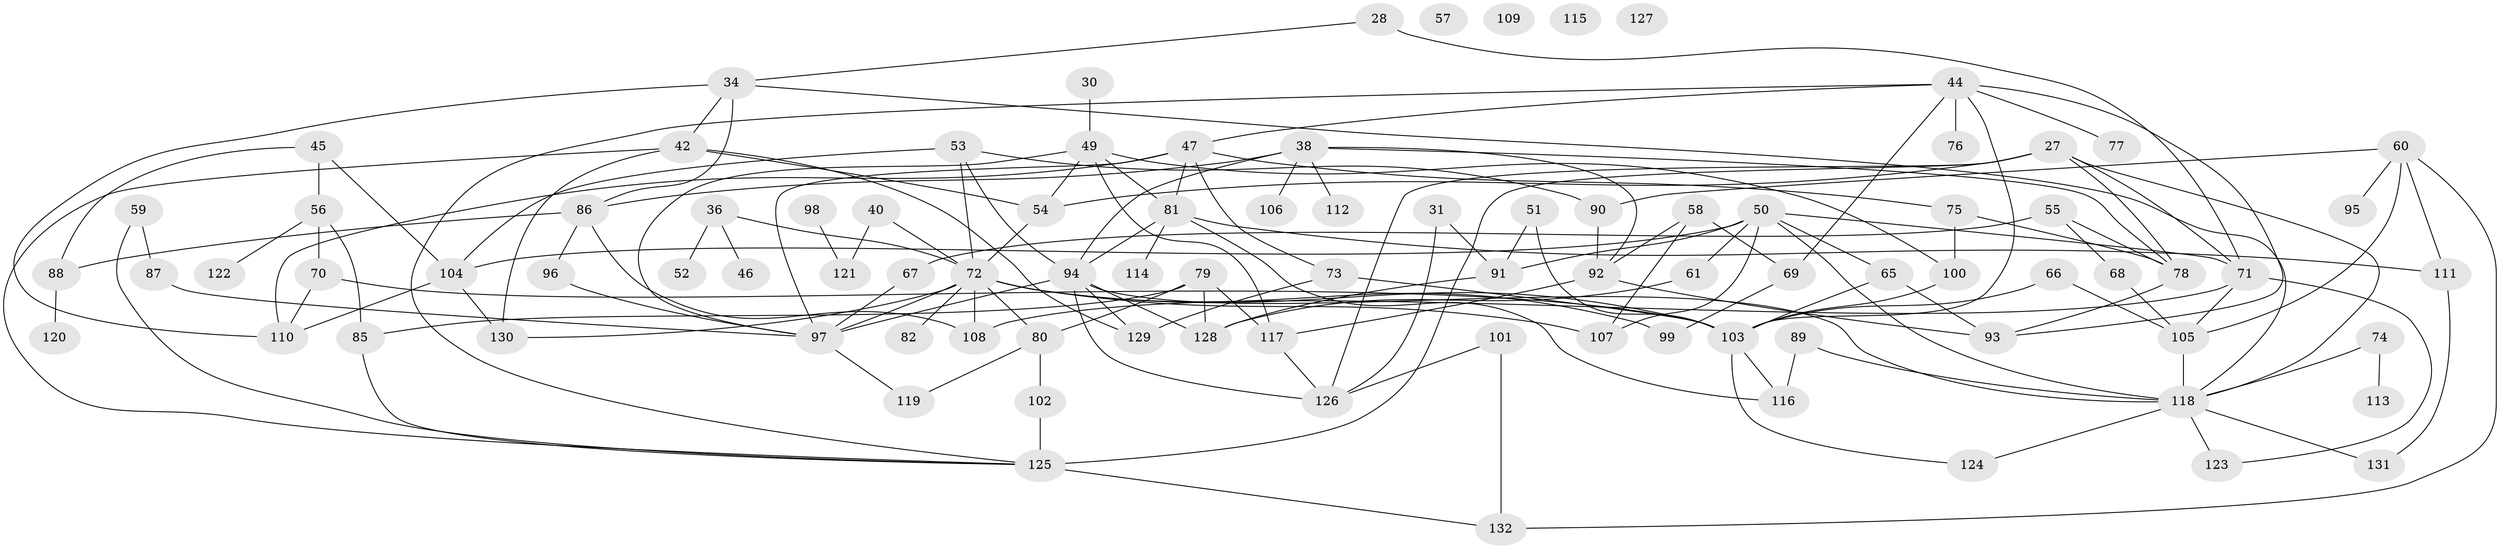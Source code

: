 // original degree distribution, {4: 0.13636363636363635, 2: 0.2196969696969697, 3: 0.29545454545454547, 5: 0.07575757575757576, 1: 0.14393939393939395, 6: 0.045454545454545456, 7: 0.03787878787878788, 0: 0.030303030303030304, 8: 0.007575757575757576, 9: 0.007575757575757576}
// Generated by graph-tools (version 1.1) at 2025/44/03/04/25 21:44:14]
// undirected, 92 vertices, 153 edges
graph export_dot {
graph [start="1"]
  node [color=gray90,style=filled];
  27 [super="+17"];
  28 [super="+18"];
  30;
  31;
  34;
  36;
  38;
  40;
  42;
  44;
  45;
  46;
  47;
  49 [super="+4+23"];
  50 [super="+43"];
  51;
  52;
  53;
  54;
  55;
  56;
  57;
  58 [super="+32"];
  59;
  60;
  61;
  65;
  66;
  67;
  68 [super="+3"];
  69;
  70;
  71;
  72 [super="+24+35+37"];
  73;
  74;
  75 [super="+21"];
  76;
  77;
  78 [super="+6"];
  79 [super="+48"];
  80;
  81;
  82;
  85;
  86 [super="+16"];
  87;
  88;
  89;
  90;
  91;
  92 [super="+14"];
  93 [super="+20"];
  94 [super="+41+12"];
  95;
  96;
  97 [super="+5+84"];
  98;
  99;
  100 [super="+7"];
  101;
  102;
  103 [super="+19"];
  104 [super="+2+22"];
  105;
  106;
  107;
  108 [super="+62"];
  109;
  110 [super="+10"];
  111;
  112;
  113;
  114;
  115;
  116;
  117 [super="+11+64"];
  118 [super="+63"];
  119;
  120;
  121;
  122;
  123 [super="+26"];
  124;
  125 [super="+29+33"];
  126 [super="+1+83"];
  127;
  128 [super="+9"];
  129;
  130;
  131;
  132 [super="+39"];
  27 -- 71 [weight=2];
  27 -- 125 [weight=3];
  27 -- 126;
  27 -- 78;
  27 -- 118;
  27 -- 54;
  28 -- 34;
  28 -- 71;
  30 -- 49;
  31 -- 91;
  31 -- 126;
  34 -- 42;
  34 -- 86;
  34 -- 118;
  34 -- 110;
  36 -- 46;
  36 -- 52;
  36 -- 72;
  38 -- 78;
  38 -- 86;
  38 -- 92;
  38 -- 106;
  38 -- 112;
  38 -- 94;
  40 -- 121;
  40 -- 72;
  42 -- 54;
  42 -- 129;
  42 -- 130;
  42 -- 125;
  44 -- 47;
  44 -- 69;
  44 -- 76;
  44 -- 77;
  44 -- 93;
  44 -- 103;
  44 -- 125;
  45 -- 56;
  45 -- 88;
  45 -- 104;
  47 -- 73;
  47 -- 75;
  47 -- 81;
  47 -- 97;
  47 -- 110;
  49 -- 97;
  49 -- 100;
  49 -- 81;
  49 -- 54;
  49 -- 117;
  50 -- 71;
  50 -- 91;
  50 -- 107;
  50 -- 118 [weight=2];
  50 -- 65;
  50 -- 104;
  50 -- 61;
  51 -- 91;
  51 -- 103;
  53 -- 90;
  53 -- 94;
  53 -- 104;
  53 -- 72;
  54 -- 72;
  55 -- 67;
  55 -- 78;
  55 -- 68;
  56 -- 70;
  56 -- 85;
  56 -- 122;
  58 -- 92;
  58 -- 107;
  58 -- 69;
  59 -- 87;
  59 -- 125;
  60 -- 90;
  60 -- 95;
  60 -- 105;
  60 -- 111;
  60 -- 132;
  61 -- 128;
  65 -- 93;
  65 -- 103;
  66 -- 103;
  66 -- 105;
  67 -- 97;
  68 -- 105;
  69 -- 99;
  70 -- 103;
  70 -- 110;
  71 -- 105;
  71 -- 108 [weight=2];
  71 -- 123;
  72 -- 107;
  72 -- 97;
  72 -- 130;
  72 -- 103;
  72 -- 80;
  72 -- 82;
  72 -- 99;
  72 -- 108;
  73 -- 103;
  73 -- 129;
  74 -- 113;
  74 -- 118;
  75 -- 78;
  75 -- 100;
  78 -- 93;
  79 -- 80 [weight=2];
  79 -- 117 [weight=2];
  79 -- 128;
  79 -- 85;
  80 -- 102;
  80 -- 119;
  81 -- 94;
  81 -- 111;
  81 -- 114;
  81 -- 116;
  85 -- 125;
  86 -- 88;
  86 -- 108;
  86 -- 96;
  87 -- 97;
  88 -- 120;
  89 -- 116;
  89 -- 118;
  90 -- 92;
  91 -- 128;
  92 -- 117;
  92 -- 93;
  94 -- 129;
  94 -- 97;
  94 -- 128;
  94 -- 118;
  94 -- 126 [weight=2];
  96 -- 97;
  97 -- 119;
  98 -- 121;
  100 -- 103;
  101 -- 126;
  101 -- 132;
  102 -- 125;
  103 -- 116;
  103 -- 124;
  104 -- 110;
  104 -- 130;
  105 -- 118 [weight=2];
  111 -- 131;
  117 -- 126;
  118 -- 124;
  118 -- 131;
  118 -- 123;
  125 -- 132;
}

